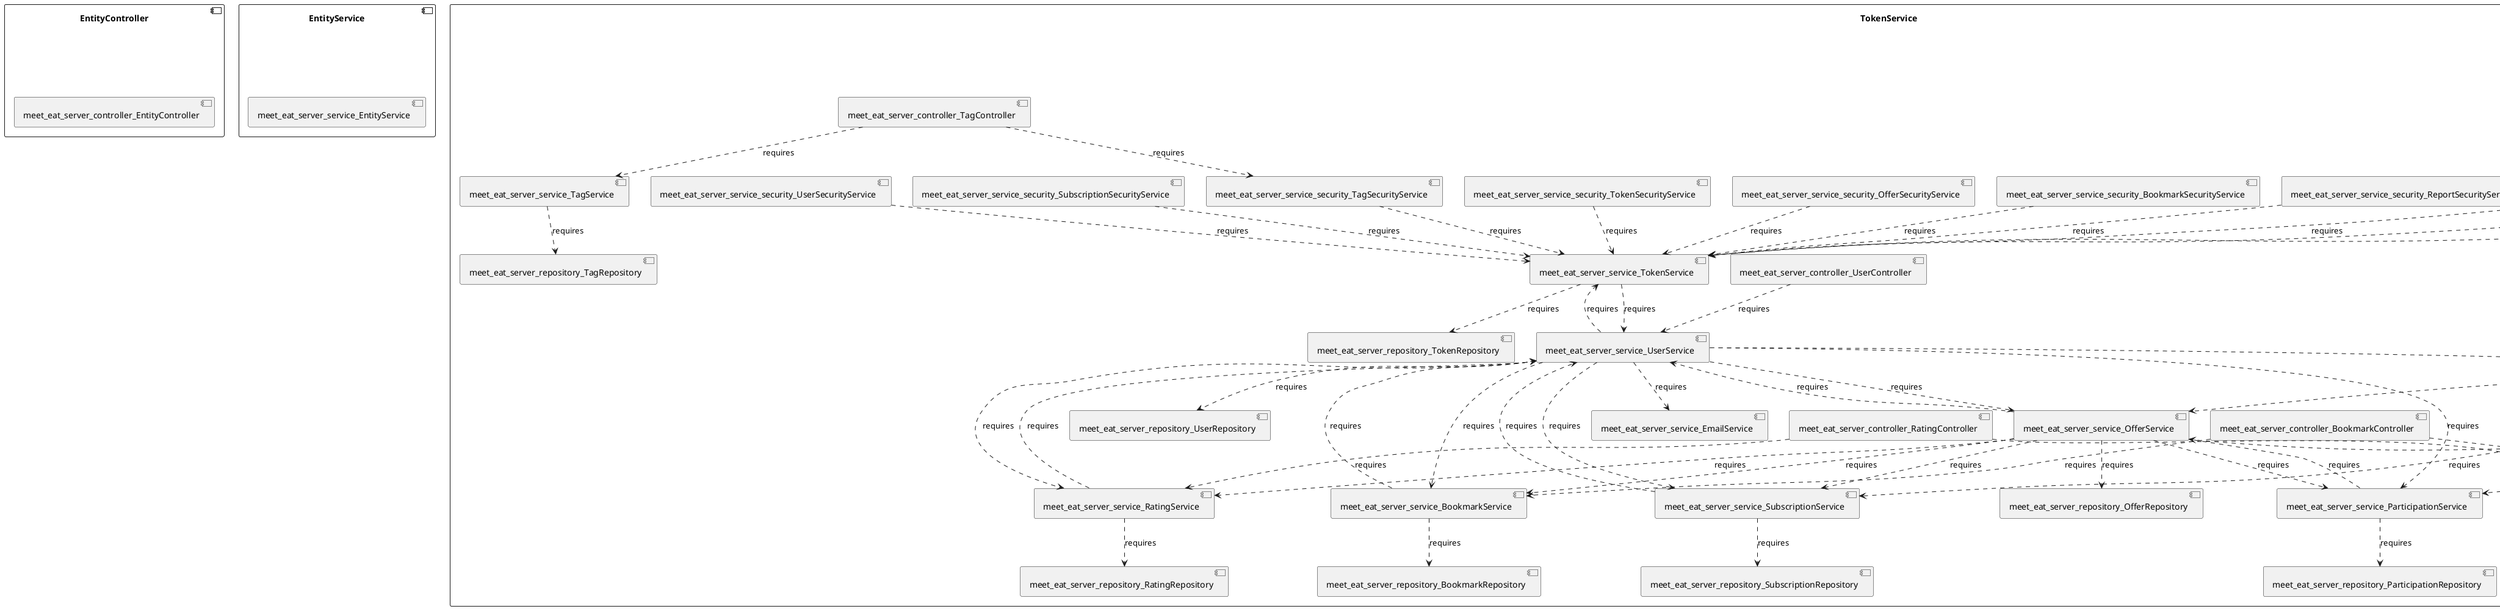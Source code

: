 @startuml
skinparam fixCircleLabelOverlapping true
component "EntityController\n\n\n\n\n\n" {
[meet_eat_server_controller_EntityController]
}
component "EntityService\n\n\n\n\n\n" {
[meet_eat_server_service_EntityService]
}
component "TokenService\n\n\n\n\n\n" {
[meet_eat_server_service_security_ParticipationSecurityService]
[meet_eat_server_repository_TagRepository]
[meet_eat_server_controller_TokenController]
[meet_eat_server_service_TokenService]
[meet_eat_server_service_security_SecurityService]
[meet_eat_server_controller_ParticipationController]
[meet_eat_server_controller_RatingController]
[meet_eat_server_service_OfferService]
[meet_eat_server_service_RatingService]
[meet_eat_server_controller_SubscriptionController]
[meet_eat_server_repository_UserRepository]
[meet_eat_server_service_ParticipationService]
[meet_eat_server_service_security_ReportSecurityService]
[meet_eat_server_service_UserService]
[meet_eat_server_repository_OfferRepository]
[meet_eat_server_controller_ReportController]
[meet_eat_server_service_security_BookmarkSecurityService]
[meet_eat_server_service_security_OfferSecurityService]
[meet_eat_server_service_security_TokenSecurityService]
[meet_eat_server_service_ReportService]
[meet_eat_server_controller_TagController]
[meet_eat_server_controller_OfferController]
[meet_eat_server_service_security_SubscriptionSecurityService]
[meet_eat_server_service_BookmarkService]
[meet_eat_server_service_security_UserSecurityService]
[meet_eat_server_repository_ReportRepository]
[meet_eat_server_repository_BookmarkRepository]
[meet_eat_server_controller_UserController]
[meet_eat_server_repository_RatingRepository]
[meet_eat_server_repository_ParticipationRepository]
[meet_eat_server_repository_TokenRepository]
[meet_eat_server_service_TagService]
[meet_eat_server_service_security_TagSecurityService]
[meet_eat_server_controller_BookmarkController]
[meet_eat_server_service_security_RatingSecurityService]
[meet_eat_server_repository_SubscriptionRepository]
[meet_eat_server_service_SubscriptionService]
[meet_eat_server_service_EmailService]
[meet_eat_server_service_ParticipationService]..>[meet_eat_server_service_OfferService] : requires
[meet_eat_server_service_UserService]..>[meet_eat_server_service_OfferService] : requires
[meet_eat_server_controller_OfferController]..>[meet_eat_server_service_OfferService] : requires
[meet_eat_server_service_OfferService]..>[meet_eat_server_service_SubscriptionService] : requires
[meet_eat_server_controller_SubscriptionController]..>[meet_eat_server_service_SubscriptionService] : requires
[meet_eat_server_service_UserService]..>[meet_eat_server_service_SubscriptionService] : requires
[meet_eat_server_service_ReportService]..>[meet_eat_server_repository_ReportRepository] : requires
[meet_eat_server_service_TokenService]..>[meet_eat_server_service_UserService] : requires
[meet_eat_server_service_OfferService]..>[meet_eat_server_service_UserService] : requires
[meet_eat_server_service_RatingService]..>[meet_eat_server_service_UserService] : requires
[meet_eat_server_service_BookmarkService]..>[meet_eat_server_service_UserService] : requires
[meet_eat_server_controller_UserController]..>[meet_eat_server_service_UserService] : requires
[meet_eat_server_service_SubscriptionService]..>[meet_eat_server_service_UserService] : requires
[meet_eat_server_controller_RatingController]..>[meet_eat_server_service_RatingService] : requires
[meet_eat_server_service_OfferService]..>[meet_eat_server_service_RatingService] : requires
[meet_eat_server_service_UserService]..>[meet_eat_server_service_RatingService] : requires
[meet_eat_server_service_RatingService]..>[meet_eat_server_repository_RatingRepository] : requires
[meet_eat_server_service_OfferService]..>[meet_eat_server_service_BookmarkService] : requires
[meet_eat_server_service_UserService]..>[meet_eat_server_service_BookmarkService] : requires
[meet_eat_server_controller_BookmarkController]..>[meet_eat_server_service_BookmarkService] : requires
[meet_eat_server_controller_TagController]..>[meet_eat_server_service_TagService] : requires
[meet_eat_server_service_security_ParticipationSecurityService]..>[meet_eat_server_service_TokenService] : requires
[meet_eat_server_controller_TokenController]..>[meet_eat_server_service_TokenService] : requires
[meet_eat_server_service_security_ReportSecurityService]..>[meet_eat_server_service_TokenService] : requires
[meet_eat_server_service_UserService]..>[meet_eat_server_service_TokenService] : requires
[meet_eat_server_service_security_BookmarkSecurityService]..>[meet_eat_server_service_TokenService] : requires
[meet_eat_server_service_security_OfferSecurityService]..>[meet_eat_server_service_TokenService] : requires
[meet_eat_server_service_security_TokenSecurityService]..>[meet_eat_server_service_TokenService] : requires
[meet_eat_server_service_security_SubscriptionSecurityService]..>[meet_eat_server_service_TokenService] : requires
[meet_eat_server_service_security_UserSecurityService]..>[meet_eat_server_service_TokenService] : requires
[meet_eat_server_service_security_TagSecurityService]..>[meet_eat_server_service_TokenService] : requires
[meet_eat_server_service_security_RatingSecurityService]..>[meet_eat_server_service_TokenService] : requires
[meet_eat_server_service_SubscriptionService]..>[meet_eat_server_repository_SubscriptionRepository] : requires
[meet_eat_server_controller_ParticipationController]..>[meet_eat_server_service_security_SecurityService] : requires
[meet_eat_server_controller_RatingController]..>[meet_eat_server_service_security_SecurityService] : requires
[meet_eat_server_controller_SubscriptionController]..>[meet_eat_server_service_security_SecurityService] : requires
[meet_eat_server_controller_ReportController]..>[meet_eat_server_service_security_SecurityService] : requires
[meet_eat_server_controller_BookmarkController]..>[meet_eat_server_service_security_SecurityService] : requires
[meet_eat_server_service_TokenService]..>[meet_eat_server_repository_TokenRepository] : requires
[meet_eat_server_service_OfferService]..>[meet_eat_server_service_ReportService] : requires
[meet_eat_server_service_UserService]..>[meet_eat_server_service_ReportService] : requires
[meet_eat_server_controller_ReportController]..>[meet_eat_server_service_ReportService] : requires
[meet_eat_server_controller_TagController]..>[meet_eat_server_service_security_TagSecurityService] : requires
[meet_eat_server_service_BookmarkService]..>[meet_eat_server_repository_BookmarkRepository] : requires
[meet_eat_server_service_ParticipationService]..>[meet_eat_server_repository_ParticipationRepository] : requires
[meet_eat_server_service_TagService]..>[meet_eat_server_repository_TagRepository] : requires
[meet_eat_server_controller_ParticipationController]..>[meet_eat_server_service_ParticipationService] : requires
[meet_eat_server_service_OfferService]..>[meet_eat_server_service_ParticipationService] : requires
[meet_eat_server_service_UserService]..>[meet_eat_server_service_ParticipationService] : requires
[meet_eat_server_service_OfferService]..>[meet_eat_server_repository_OfferRepository] : requires
[meet_eat_server_service_UserService]..>[meet_eat_server_service_EmailService] : requires
[meet_eat_server_service_UserService]..>[meet_eat_server_repository_UserRepository] : requires
}

@enduml
